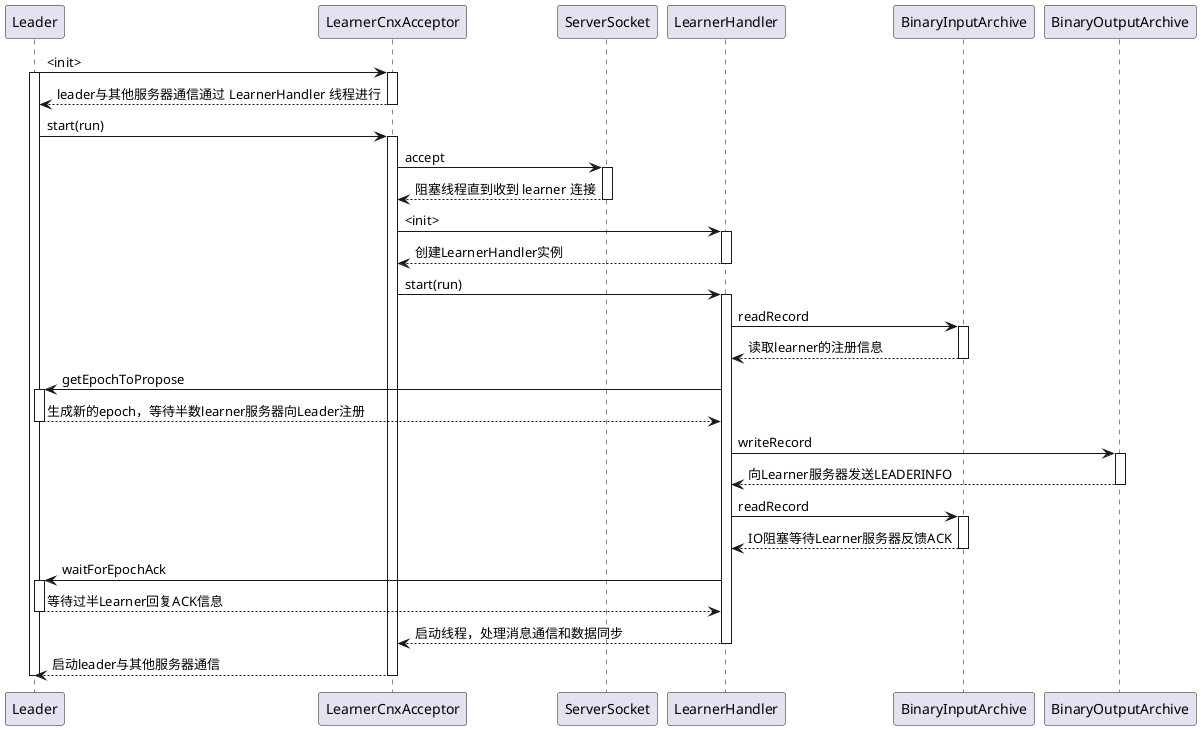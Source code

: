 @startuml

Leader->LearnerCnxAcceptor:<init>
activate Leader
activate LearnerCnxAcceptor
Leader<--LearnerCnxAcceptor:leader与其他服务器通信通过 LearnerHandler 线程进行
deactivate LearnerCnxAcceptor

Leader->LearnerCnxAcceptor:start(run)
activate LearnerCnxAcceptor
    LearnerCnxAcceptor->ServerSocket:accept
    activate ServerSocket
    LearnerCnxAcceptor<--ServerSocket:阻塞线程直到收到 learner 连接
    deactivate ServerSocket

    LearnerCnxAcceptor->LearnerHandler:<init>
    activate LearnerHandler
    LearnerCnxAcceptor<--LearnerHandler:创建LearnerHandler实例
    deactivate LearnerHandler

    LearnerCnxAcceptor->LearnerHandler:start(run)
    activate LearnerHandler
        LearnerHandler->BinaryInputArchive:readRecord
        activate BinaryInputArchive
        LearnerHandler<--BinaryInputArchive:读取learner的注册信息
        deactivate BinaryInputArchive

        LearnerHandler->Leader:getEpochToPropose
        activate Leader
        LearnerHandler<--Leader:生成新的epoch，等待半数learner服务器向Leader注册
        deactivate Leader

        LearnerHandler->BinaryOutputArchive:writeRecord
        activate BinaryOutputArchive
        LearnerHandler<--BinaryOutputArchive:向Learner服务器发送LEADERINFO
        deactivate BinaryOutputArchive

        LearnerHandler->BinaryInputArchive:readRecord
        activate BinaryInputArchive
        LearnerHandler<--BinaryInputArchive:IO阻塞等待Learner服务器反馈ACK
        deactivate BinaryInputArchive

        LearnerHandler->Leader:waitForEpochAck
        activate Leader
        LearnerHandler<--Leader:等待过半Learner回复ACK信息
        deactivate Leader

    LearnerCnxAcceptor<--LearnerHandler:启动线程，处理消息通信和数据同步
    deactivate LearnerHandler

Leader<--LearnerCnxAcceptor:启动leader与其他服务器通信
deactivate LearnerCnxAcceptor
deactivate Leader

@enduml